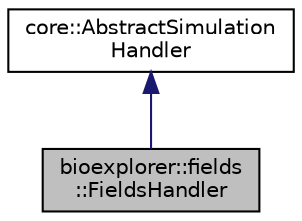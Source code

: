 digraph "bioexplorer::fields::FieldsHandler"
{
 // LATEX_PDF_SIZE
  edge [fontname="Helvetica",fontsize="10",labelfontname="Helvetica",labelfontsize="10"];
  node [fontname="Helvetica",fontsize="10",shape=record];
  Node1 [label="bioexplorer::fields\l::FieldsHandler",height=0.2,width=0.4,color="black", fillcolor="grey75", style="filled", fontcolor="black",tooltip="The FieldsHandler class handles electro-magnetic fields data structures."];
  Node2 -> Node1 [dir="back",color="midnightblue",fontsize="10",style="solid",fontname="Helvetica"];
  Node2 [label="core::AbstractSimulation\lHandler",height=0.2,width=0.4,color="black", fillcolor="white", style="filled",URL="$d5/d65/classcore_1_1AbstractSimulationHandler.html",tooltip="The AbstractSimulationHandler class handles simulation frames for the current circuit."];
}
